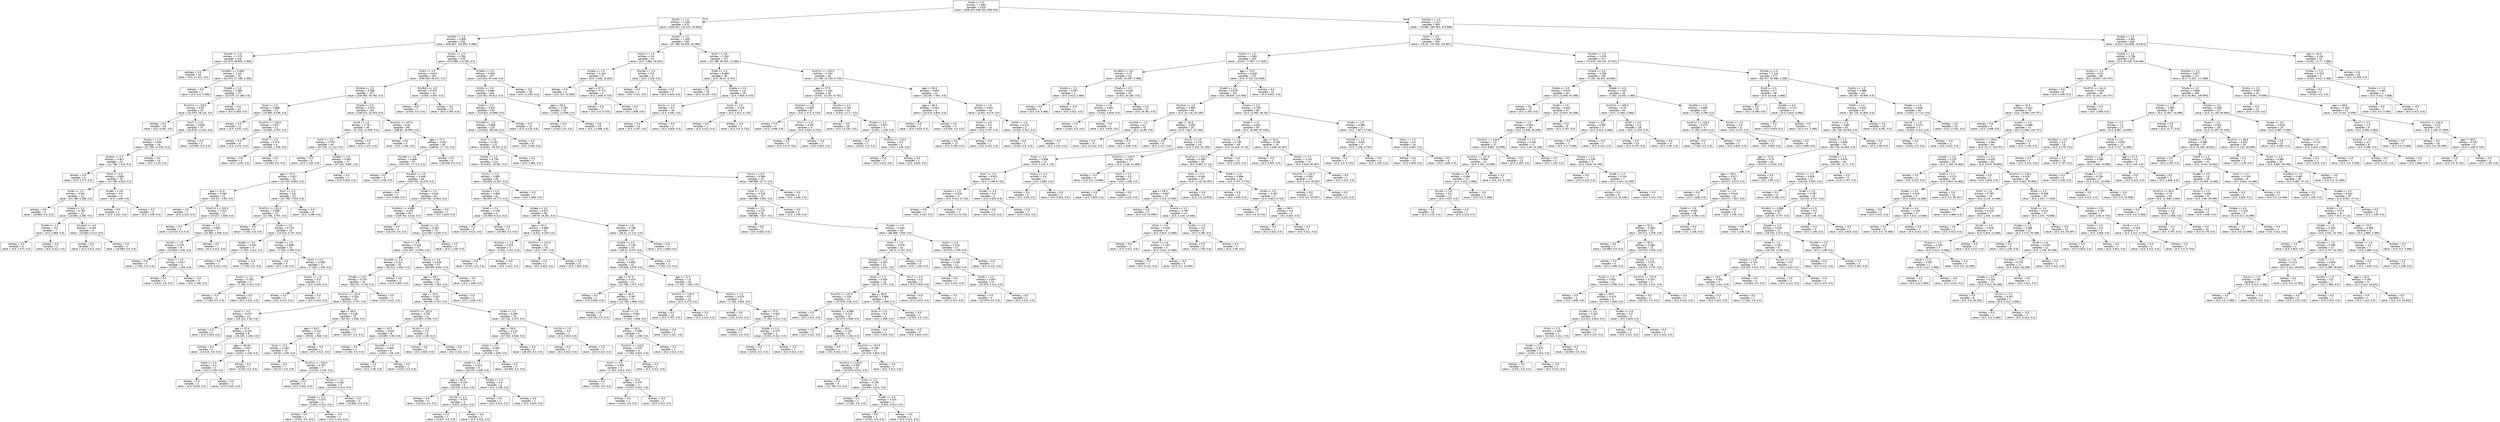 digraph Tree {
node [shape=box, fontname="helvetica"] ;
edge [fontname="helvetica"] ;
0 [label="fs1a5 <= 2.5\nentropy = 1.585\nsamples = 1525\nvalue = [508.333, 508.333, 508.333]"] ;
1 [label="fs1d2z <= 1.5\nentropy = 1.166\nsamples = 675\nvalue = [428.452, 225.331, 33.664]"] ;
0 -> 1 [labeldistance=2.5, labelangle=45, headlabel="True"] ;
2 [label="fs1ct5b <= 1.5\nentropy = 0.909\nsamples = 506\nvalue = [406.667, 161.892, 3.366]"] ;
1 -> 2 ;
3 [label="fs1ct4b <= 1.5\nentropy = 1.175\nsamples = 128\nvalue = [32.679, 48.609, 3.366]"] ;
2 -> 3 ;
4 [label="entropy = 0.0\nsamples = 52\nvalue = [0.0, 21.421, 0.0]"] ;
3 -> 4 ;
5 [label="fs1ct6z1 <= 4.469\nentropy = 1.241\nsamples = 76\nvalue = [32.679, 27.188, 3.366]"] ;
3 -> 5 ;
6 [label="entropy = 0.0\nsamples = 1\nvalue = [0.0, 0.0, 3.366]"] ;
5 -> 6 ;
7 [label="fs1a6b <= 2.5\nentropy = 0.994\nsamples = 75\nvalue = [32.679, 27.188, 0.0]"] ;
5 -> 7 ;
8 [label="fs1ct7y1 <= 119.0\nentropy = 0.94\nsamples = 53\nvalue = [32.679, 18.125, 0.0]"] ;
7 -> 8 ;
9 [label="entropy = 0.0\nsamples = 16\nvalue = [0.0, 6.591, 0.0]"] ;
8 -> 9 ;
10 [label="fs1c7 <= 2.5\nentropy = 0.828\nsamples = 37\nvalue = [32.679, 11.534, 0.0]"] ;
8 -> 10 ;
11 [label="fs1d2y <= 1.5\nentropy = 0.931\nsamples = 34\nvalue = [21.786, 11.534, 0.0]"] ;
10 -> 11 ;
12 [label="fs1a2a <= 2.5\nentropy = 0.817\nsamples = 24\nvalue = [21.786, 7.415, 0.0]"] ;
11 -> 12 ;
13 [label="entropy = 0.0\nsamples = 6\nvalue = [0.0, 2.472, 0.0]"] ;
12 -> 13 ;
14 [label="fs1b3 <= 2.0\nentropy = 0.691\nsamples = 18\nvalue = [21.786, 4.943, 0.0]"] ;
12 -> 14 ;
15 [label="fs1a5 <= 1.5\nentropy = 0.561\nsamples = 14\nvalue = [21.786, 3.296, 0.0]"] ;
14 -> 15 ;
16 [label="entropy = 0.0\nsamples = 3\nvalue = [10.893, 0.0, 0.0]"] ;
15 -> 16 ;
17 [label="fs1a4a <= 1.5\nentropy = 0.782\nsamples = 11\nvalue = [10.893, 3.296, 0.0]"] ;
15 -> 17 ;
18 [label="fs1a3b <= 1.5\nentropy = 0.0\nsamples = 7\nvalue = [0.0, 2.884, 0.0]"] ;
17 -> 18 ;
19 [label="entropy = 0.0\nsamples = 6\nvalue = [0.0, 2.472, 0.0]"] ;
18 -> 19 ;
20 [label="entropy = 0.0\nsamples = 1\nvalue = [0.0, 0.412, 0.0]"] ;
18 -> 20 ;
21 [label="fs1ct6y2 <= 4.5\nentropy = 0.226\nsamples = 4\nvalue = [10.893, 0.412, 0.0]"] ;
17 -> 21 ;
22 [label="entropy = 0.0\nsamples = 1\nvalue = [0.0, 0.412, 0.0]"] ;
21 -> 22 ;
23 [label="entropy = 0.0\nsamples = 3\nvalue = [10.893, 0.0, 0.0]"] ;
21 -> 23 ;
24 [label="fs1a6c <= 4.5\nentropy = 0.0\nsamples = 4\nvalue = [0.0, 1.648, 0.0]"] ;
14 -> 24 ;
25 [label="entropy = 0.0\nsamples = 1\nvalue = [0.0, 0.412, 0.0]"] ;
24 -> 25 ;
26 [label="entropy = 0.0\nsamples = 3\nvalue = [0.0, 1.236, 0.0]"] ;
24 -> 26 ;
27 [label="entropy = 0.0\nsamples = 10\nvalue = [0.0, 4.119, 0.0]"] ;
11 -> 27 ;
28 [label="entropy = 0.0\nsamples = 3\nvalue = [10.893, 0.0, 0.0]"] ;
10 -> 28 ;
29 [label="entropy = 0.0\nsamples = 22\nvalue = [0.0, 9.063, 0.0]"] ;
7 -> 29 ;
30 [label="fs1d1y <= 1.5\nentropy = 0.782\nsamples = 378\nvalue = [373.988, 113.283, 0.0]"] ;
2 -> 30 ;
31 [label="fs1b3 <= 2.5\nentropy = 0.623\nsamples = 181\nvalue = [250.536, 46.137, 0.0]"] ;
30 -> 31 ;
32 [label="fs1ct4a <= 1.5\nentropy = 0.589\nsamples = 167\nvalue = [246.905, 40.782, 0.0]"] ;
31 -> 32 ;
33 [label="fs1a1 <= 2.5\nentropy = 0.986\nsamples = 23\nvalue = [10.893, 8.239, 0.0]"] ;
32 -> 33 ;
34 [label="entropy = 0.0\nsamples = 11\nvalue = [0.0, 4.531, 0.0]"] ;
33 -> 34 ;
35 [label="fs1ct7z1 <= 129.0\nentropy = 0.817\nsamples = 12\nvalue = [10.893, 3.707, 0.0]"] ;
33 -> 35 ;
36 [label="entropy = 0.0\nsamples = 6\nvalue = [0.0, 2.472, 0.0]"] ;
35 -> 36 ;
37 [label="fs1a7 <= 4.5\nentropy = 0.475\nsamples = 6\nvalue = [10.893, 1.236, 0.0]"] ;
35 -> 37 ;
38 [label="entropy = 0.0\nsamples = 3\nvalue = [0.0, 1.236, 0.0]"] ;
37 -> 38 ;
39 [label="entropy = 0.0\nsamples = 3\nvalue = [10.893, 0.0, 0.0]"] ;
37 -> 39 ;
40 [label="fs1a2a <= 2.5\nentropy = 0.533\nsamples = 144\nvalue = [236.012, 32.543, 0.0]"] ;
32 -> 40 ;
41 [label="fs1c8 <= 1.5\nentropy = 0.767\nsamples = 46\nvalue = [47.202, 13.594, 0.0]"] ;
40 -> 41 ;
42 [label="fs1a7 <= 3.5\nentropy = 0.703\nsamples = 40\nvalue = [47.202, 11.122, 0.0]"] ;
41 -> 42 ;
43 [label="entropy = 0.0\nsamples = 3\nvalue = [0.0, 1.236, 0.0]"] ;
42 -> 43 ;
44 [label="fs1a6b <= 2.5\nentropy = 0.665\nsamples = 37\nvalue = [47.202, 9.887, 0.0]"] ;
42 -> 44 ;
45 [label="age <= 57.5\nentropy = 0.637\nsamples = 35\nvalue = [47.202, 9.063, 0.0]"] ;
44 -> 45 ;
46 [label="age <= 41.0\nentropy = 0.384\nsamples = 12\nvalue = [25.417, 2.06, 0.0]"] ;
45 -> 46 ;
47 [label="entropy = 0.0\nsamples = 1\nvalue = [0.0, 0.412, 0.0]"] ;
46 -> 47 ;
48 [label="fs1ct7y1 <= 125.0\nentropy = 0.331\nsamples = 11\nvalue = [25.417, 1.648, 0.0]"] ;
46 -> 48 ;
49 [label="entropy = 0.0\nsamples = 4\nvalue = [14.524, 0.0, 0.0]"] ;
48 -> 49 ;
50 [label="fs1a6a <= 1.5\nentropy = 0.561\nsamples = 7\nvalue = [10.893, 1.648, 0.0]"] ;
48 -> 50 ;
51 [label="fs1c2b <= 1.5\nentropy = 0.475\nsamples = 6\nvalue = [10.893, 1.236, 0.0]"] ;
50 -> 51 ;
52 [label="entropy = 0.0\nsamples = 2\nvalue = [7.262, 0.0, 0.0]"] ;
51 -> 52 ;
53 [label="fs1a1 <= 1.5\nentropy = 0.817\nsamples = 4\nvalue = [3.631, 1.236, 0.0]"] ;
51 -> 53 ;
54 [label="entropy = 0.0\nsamples = 1\nvalue = [3.631, 0.0, 0.0]"] ;
53 -> 54 ;
55 [label="entropy = -0.0\nsamples = 3\nvalue = [0.0, 1.236, 0.0]"] ;
53 -> 55 ;
56 [label="entropy = 0.0\nsamples = 1\nvalue = [0.0, 0.412, 0.0]"] ;
50 -> 56 ;
57 [label="fs1c7 <= 1.5\nentropy = 0.8\nsamples = 23\nvalue = [21.786, 7.003, 0.0]"] ;
45 -> 57 ;
58 [label="fs1ct7y1 <= 115.0\nentropy = 0.598\nsamples = 15\nvalue = [21.786, 3.707, 0.0]"] ;
57 -> 58 ;
59 [label="entropy = 0.0\nsamples = 2\nvalue = [7.262, 0.0, 0.0]"] ;
58 -> 59 ;
60 [label="fs1a5 <= 1.5\nentropy = 0.729\nsamples = 13\nvalue = [14.524, 3.707, 0.0]"] ;
58 -> 60 ;
61 [label="fs1a6c <= 4.5\nentropy = 0.302\nsamples = 3\nvalue = [7.262, 0.412, 0.0]"] ;
60 -> 61 ;
62 [label="entropy = 0.0\nsamples = 1\nvalue = [0.0, 0.412, 0.0]"] ;
61 -> 62 ;
63 [label="entropy = -0.0\nsamples = 2\nvalue = [7.262, 0.0, 0.0]"] ;
61 -> 63 ;
64 [label="fs1a6b <= 1.5\nentropy = 0.896\nsamples = 10\nvalue = [7.262, 3.296, 0.0]"] ;
60 -> 64 ;
65 [label="entropy = 0.0\nsamples = 5\nvalue = [0.0, 2.06, 0.0]"] ;
64 -> 65 ;
66 [label="fs1a7 <= 4.5\nentropy = 0.598\nsamples = 5\nvalue = [7.262, 1.236, 0.0]"] ;
64 -> 66 ;
67 [label="fs1d1z <= 1.5\nentropy = 0.302\nsamples = 3\nvalue = [7.262, 0.412, 0.0]"] ;
66 -> 67 ;
68 [label="entropy = -0.0\nsamples = 2\nvalue = [7.262, 0.0, 0.0]"] ;
67 -> 68 ;
69 [label="entropy = 0.0\nsamples = 1\nvalue = [0.0, 0.412, 0.0]"] ;
67 -> 69 ;
70 [label="fs1d1z <= 1.5\nentropy = 0.0\nsamples = 2\nvalue = [0.0, 0.824, 0.0]"] ;
66 -> 70 ;
71 [label="entropy = 0.0\nsamples = 1\nvalue = [0.0, 0.412, 0.0]"] ;
70 -> 71 ;
72 [label="entropy = 0.0\nsamples = 1\nvalue = [0.0, 0.412, 0.0]"] ;
70 -> 72 ;
73 [label="entropy = 0.0\nsamples = 8\nvalue = [0.0, 3.296, 0.0]"] ;
57 -> 73 ;
74 [label="entropy = 0.0\nsamples = 2\nvalue = [0.0, 0.824, 0.0]"] ;
44 -> 74 ;
75 [label="entropy = 0.0\nsamples = 6\nvalue = [0.0, 2.472, 0.0]"] ;
41 -> 75 ;
76 [label="fs1ct7y1 <= 107.5\nentropy = 0.44\nsamples = 98\nvalue = [188.81, 18.949, 0.0]"] ;
40 -> 76 ;
77 [label="entropy = 0.0\nsamples = 3\nvalue = [0.0, 1.236, 0.0]"] ;
76 -> 77 ;
78 [label="age <= 71.5\nentropy = 0.422\nsamples = 95\nvalue = [188.81, 17.713, 0.0]"] ;
76 -> 78 ;
79 [label="fs1ct4b <= 1.5\nentropy = 0.468\nsamples = 87\nvalue = [159.762, 17.713, 0.0]"] ;
78 -> 79 ;
80 [label="entropy = 0.0\nsamples = 3\nvalue = [0.0, 1.236, 0.0]"] ;
79 -> 80 ;
81 [label="fs1ct6z2 <= 4.5\nentropy = 0.448\nsamples = 84\nvalue = [159.762, 16.478, 0.0]"] ;
79 -> 81 ;
82 [label="entropy = 0.0\nsamples = 2\nvalue = [0.0, 0.824, 0.0]"] ;
81 -> 82 ;
83 [label="fs1e8 <= 1.5\nentropy = 0.434\nsamples = 82\nvalue = [159.762, 15.654, 0.0]"] ;
81 -> 83 ;
84 [label="fs1ct6z1 <= 4.969\nentropy = 0.419\nsamples = 80\nvalue = [159.762, 14.83, 0.0]"] ;
83 -> 84 ;
85 [label="entropy = 0.0\nsamples = 5\nvalue = [18.155, 0.0, 0.0]"] ;
84 -> 85 ;
86 [label="fs1a3b <= 1.5\nentropy = 0.452\nsamples = 75\nvalue = [141.607, 14.83, 0.0]"] ;
84 -> 86 ;
87 [label="fs1a7 <= 4.5\nentropy = 0.428\nsamples = 72\nvalue = [141.607, 13.594, 0.0]"] ;
86 -> 87 ;
88 [label="fs1c309 <= 1.5\nentropy = 0.311\nsamples = 35\nvalue = [83.512, 4.943, 0.0]"] ;
87 -> 88 ;
89 [label="fs1a6b <= 4.5\nentropy = 0.274\nsamples = 33\nvalue = [83.512, 4.119, 0.0]"] ;
88 -> 89 ;
90 [label="fs1ct7z1 <= 125.0\nentropy = 0.254\nsamples = 32\nvalue = [83.512, 3.707, 0.0]"] ;
89 -> 90 ;
91 [label="fs1a7 <= 3.5\nentropy = 0.475\nsamples = 10\nvalue = [18.155, 2.06, 0.0]"] ;
90 -> 91 ;
92 [label="entropy = 0.0\nsamples = 2\nvalue = [0.0, 0.824, 0.0]"] ;
91 -> 92 ;
93 [label="age <= 57.0\nentropy = 0.342\nsamples = 8\nvalue = [18.155, 1.236, 0.0]"] ;
91 -> 93 ;
94 [label="entropy = 0.0\nsamples = 4\nvalue = [14.524, 0.0, 0.0]"] ;
93 -> 94 ;
95 [label="age <= 65.04\nentropy = 0.817\nsamples = 4\nvalue = [3.631, 1.236, 0.0]"] ;
93 -> 95 ;
96 [label="fs1b4 <= 2.0\nentropy = 0.0\nsamples = 3\nvalue = [0.0, 1.236, 0.0]"] ;
95 -> 96 ;
97 [label="entropy = 0.0\nsamples = 2\nvalue = [0.0, 0.824, 0.0]"] ;
96 -> 97 ;
98 [label="entropy = 0.0\nsamples = 1\nvalue = [0.0, 0.412, 0.0]"] ;
96 -> 98 ;
99 [label="entropy = 0.0\nsamples = 1\nvalue = [3.631, 0.0, 0.0]"] ;
95 -> 99 ;
100 [label="age <= 56.0\nentropy = 0.166\nsamples = 22\nvalue = [65.357, 1.648, 0.0]"] ;
90 -> 100 ;
101 [label="age <= 54.5\nentropy = 0.241\nsamples = 15\nvalue = [39.94, 1.648, 0.0]"] ;
100 -> 101 ;
102 [label="fs1a1 <= 2.5\nentropy = 0.194\nsamples = 14\nvalue = [39.94, 1.236, 0.0]"] ;
101 -> 102 ;
103 [label="entropy = 0.0\nsamples = 7\nvalue = [25.417, 0.0, 0.0]"] ;
102 -> 103 ;
104 [label="fs1ct7y1 <= 133.5\nentropy = 0.397\nsamples = 7\nvalue = [14.524, 1.236, 0.0]"] ;
102 -> 104 ;
105 [label="entropy = 0.0\nsamples = 2\nvalue = [0.0, 0.824, 0.0]"] ;
104 -> 105 ;
106 [label="fs1c2b <= 1.5\nentropy = 0.182\nsamples = 5\nvalue = [14.524, 0.412, 0.0]"] ;
104 -> 106 ;
107 [label="fs1a3a <= 1.5\nentropy = 0.475\nsamples = 2\nvalue = [3.631, 0.412, 0.0]"] ;
106 -> 107 ;
108 [label="entropy = 0.0\nsamples = 1\nvalue = [3.631, 0.0, 0.0]"] ;
107 -> 108 ;
109 [label="entropy = -0.0\nsamples = 1\nvalue = [0.0, 0.412, 0.0]"] ;
107 -> 109 ;
110 [label="entropy = 0.0\nsamples = 3\nvalue = [10.893, 0.0, 0.0]"] ;
106 -> 110 ;
111 [label="entropy = 0.0\nsamples = 1\nvalue = [0.0, 0.412, 0.0]"] ;
101 -> 111 ;
112 [label="entropy = 0.0\nsamples = 7\nvalue = [25.417, 0.0, 0.0]"] ;
100 -> 112 ;
113 [label="entropy = 0.0\nsamples = 1\nvalue = [0.0, 0.412, 0.0]"] ;
89 -> 113 ;
114 [label="entropy = 0.0\nsamples = 2\nvalue = [0.0, 0.824, 0.0]"] ;
88 -> 114 ;
115 [label="fs1c1y <= 1.5\nentropy = 0.556\nsamples = 37\nvalue = [58.095, 8.651, 0.0]"] ;
87 -> 115 ;
116 [label="age <= 65.5\nentropy = 0.493\nsamples = 33\nvalue = [58.095, 7.003, 0.0]"] ;
115 -> 116 ;
117 [label="age <= 52.0\nentropy = 0.437\nsamples = 30\nvalue = [58.095, 5.767, 0.0]"] ;
116 -> 117 ;
118 [label="fs1ct7z1 <= 132.5\nentropy = 0.782\nsamples = 11\nvalue = [10.893, 3.296, 0.0]"] ;
117 -> 118 ;
119 [label="age <= 42.5\nentropy = 0.632\nsamples = 8\nvalue = [10.893, 2.06, 0.0]"] ;
118 -> 119 ;
120 [label="entropy = 0.0\nsamples = 2\nvalue = [7.262, 0.0, 0.0]"] ;
119 -> 120 ;
121 [label="fs1c309 <= 1.5\nentropy = 0.944\nsamples = 6\nvalue = [3.631, 2.06, 0.0]"] ;
119 -> 121 ;
122 [label="entropy = 0.0\nsamples = 5\nvalue = [0.0, 2.06, 0.0]"] ;
121 -> 122 ;
123 [label="entropy = 0.0\nsamples = 1\nvalue = [3.631, 0.0, 0.0]"] ;
121 -> 123 ;
124 [label="fs1d1z <= 1.5\nentropy = 0.0\nsamples = 3\nvalue = [0.0, 1.236, 0.0]"] ;
118 -> 124 ;
125 [label="entropy = 0.0\nsamples = 2\nvalue = [0.0, 0.824, 0.0]"] ;
124 -> 125 ;
126 [label="entropy = 0.0\nsamples = 1\nvalue = [0.0, 0.412, 0.0]"] ;
124 -> 126 ;
127 [label="fs1e4 <= 1.5\nentropy = 0.285\nsamples = 19\nvalue = [47.202, 2.472, 0.0]"] ;
117 -> 127 ;
128 [label="age <= 59.5\nentropy = 0.213\nsamples = 17\nvalue = [47.202, 1.648, 0.0]"] ;
127 -> 128 ;
129 [label="fs1e1 <= 1.5\nentropy = 0.302\nsamples = 12\nvalue = [29.048, 1.648, 0.0]"] ;
128 -> 129 ;
130 [label="fs1a5 <= 1.5\nentropy = 0.413\nsamples = 9\nvalue = [18.155, 1.648, 0.0]"] ;
129 -> 130 ;
131 [label="age <= 55.0\nentropy = 0.154\nsamples = 6\nvalue = [18.155, 0.412, 0.0]"] ;
130 -> 131 ;
132 [label="entropy = 0.0\nsamples = 4\nvalue = [14.524, 0.0, 0.0]"] ;
131 -> 132 ;
133 [label="fs1c2b <= 1.5\nentropy = 0.475\nsamples = 2\nvalue = [3.631, 0.412, 0.0]"] ;
131 -> 133 ;
134 [label="entropy = 0.0\nsamples = 1\nvalue = [3.631, 0.0, 0.0]"] ;
133 -> 134 ;
135 [label="entropy = -0.0\nsamples = 1\nvalue = [0.0, 0.412, 0.0]"] ;
133 -> 135 ;
136 [label="fs1a6a <= 1.5\nentropy = 0.0\nsamples = 3\nvalue = [0.0, 1.236, 0.0]"] ;
130 -> 136 ;
137 [label="entropy = 0.0\nsamples = 1\nvalue = [0.0, 0.412, 0.0]"] ;
136 -> 137 ;
138 [label="entropy = 0.0\nsamples = 2\nvalue = [0.0, 0.824, 0.0]"] ;
136 -> 138 ;
139 [label="entropy = 0.0\nsamples = 3\nvalue = [10.893, 0.0, 0.0]"] ;
129 -> 139 ;
140 [label="entropy = 0.0\nsamples = 5\nvalue = [18.155, 0.0, 0.0]"] ;
128 -> 140 ;
141 [label="fs1c2b <= 1.5\nentropy = 0.0\nsamples = 2\nvalue = [0.0, 0.824, 0.0]"] ;
127 -> 141 ;
142 [label="entropy = 0.0\nsamples = 1\nvalue = [0.0, 0.412, 0.0]"] ;
141 -> 142 ;
143 [label="entropy = 0.0\nsamples = 1\nvalue = [0.0, 0.412, 0.0]"] ;
141 -> 143 ;
144 [label="entropy = 0.0\nsamples = 3\nvalue = [0.0, 1.236, 0.0]"] ;
116 -> 144 ;
145 [label="entropy = 0.0\nsamples = 4\nvalue = [0.0, 1.648, 0.0]"] ;
115 -> 145 ;
146 [label="entropy = 0.0\nsamples = 3\nvalue = [0.0, 1.236, 0.0]"] ;
86 -> 146 ;
147 [label="entropy = 0.0\nsamples = 2\nvalue = [0.0, 0.824, 0.0]"] ;
83 -> 147 ;
148 [label="entropy = 0.0\nsamples = 8\nvalue = [29.048, 0.0, 0.0]"] ;
78 -> 148 ;
149 [label="fs1ct6y1 <= 4.5\nentropy = 0.973\nsamples = 14\nvalue = [3.631, 5.355, 0.0]"] ;
31 -> 149 ;
150 [label="entropy = 0.0\nsamples = 1\nvalue = [3.631, 0.0, 0.0]"] ;
149 -> 150 ;
151 [label="entropy = 0.0\nsamples = 13\nvalue = [0.0, 5.355, 0.0]"] ;
149 -> 151 ;
152 [label="fs1a4b <= 1.5\nentropy = 0.936\nsamples = 197\nvalue = [123.452, 67.146, 0.0]"] ;
30 -> 152 ;
153 [label="fs1d2y <= 1.5\nentropy = 0.894\nsamples = 169\nvalue = [123.452, 55.612, 0.0]"] ;
152 -> 153 ;
154 [label="fs1e3 <= 2.5\nentropy = 0.837\nsamples = 139\nvalue = [119.821, 43.666, 0.0]"] ;
153 -> 154 ;
155 [label="fs1c309 <= 1.5\nentropy = 0.808\nsamples = 129\nvalue = [119.821, 39.546, 0.0]"] ;
154 -> 155 ;
156 [label="fs1e7 <= 1.5\nentropy = 0.782\nsamples = 121\nvalue = [119.821, 36.251, 0.0]"] ;
155 -> 156 ;
157 [label="fs1a2a <= 2.5\nentropy = 0.756\nsamples = 114\nvalue = [119.821, 33.367, 0.0]"] ;
156 -> 157 ;
158 [label="fs1c1y <= 1.5\nentropy = 0.891\nsamples = 69\nvalue = [50.833, 22.657, 0.0]"] ;
157 -> 158 ;
159 [label="fs1a2a <= 1.5\nentropy = 0.856\nsamples = 62\nvalue = [50.833, 19.773, 0.0]"] ;
158 -> 159 ;
160 [label="fs1a5 <= 1.5\nentropy = 0.226\nsamples = 4\nvalue = [10.893, 0.412, 0.0]"] ;
159 -> 160 ;
161 [label="entropy = 0.0\nsamples = 1\nvalue = [0.0, 0.412, 0.0]"] ;
160 -> 161 ;
162 [label="entropy = 0.0\nsamples = 3\nvalue = [10.893, 0.0, 0.0]"] ;
160 -> 162 ;
163 [label="fs1a6a <= 1.5\nentropy = 0.911\nsamples = 58\nvalue = [39.94, 19.361, 0.0]"] ;
159 -> 163 ;
164 [label="age <= 51.5\nentropy = 0.888\nsamples = 21\nvalue = [3.631, 8.239, 0.0]"] ;
163 -> 164 ;
165 [label="fs1d1a2 <= 1.5\nentropy = 0.475\nsamples = 2\nvalue = [3.631, 0.412, 0.0]"] ;
164 -> 165 ;
166 [label="entropy = 0.0\nsamples = 1\nvalue = [3.631, 0.0, 0.0]"] ;
165 -> 166 ;
167 [label="entropy = -0.0\nsamples = 1\nvalue = [0.0, 0.412, 0.0]"] ;
165 -> 167 ;
168 [label="fs1ct7y1 <= 115.0\nentropy = 0.0\nsamples = 19\nvalue = [0.0, 7.827, 0.0]"] ;
164 -> 168 ;
169 [label="entropy = 0.0\nsamples = 2\nvalue = [0.0, 0.824, 0.0]"] ;
168 -> 169 ;
170 [label="entropy = 0.0\nsamples = 17\nvalue = [0.0, 7.003, 0.0]"] ;
168 -> 170 ;
171 [label="fs1e4 <= 1.5\nentropy = 0.786\nsamples = 37\nvalue = [36.31, 11.122, 0.0]"] ;
163 -> 171 ;
172 [label="fs1a2b <= 2.5\nentropy = 0.736\nsamples = 33\nvalue = [36.31, 9.475, 0.0]"] ;
171 -> 172 ;
173 [label="fs1a1 <= 2.5\nentropy = 0.805\nsamples = 31\nvalue = [29.048, 9.475, 0.0]"] ;
172 -> 173 ;
174 [label="age <= 57.5\nentropy = 0.475\nsamples = 12\nvalue = [21.786, 2.472, 0.0]"] ;
173 -> 174 ;
175 [label="entropy = 0.0\nsamples = 2\nvalue = [0.0, 0.824, 0.0]"] ;
174 -> 175 ;
176 [label="age <= 65.5\nentropy = 0.367\nsamples = 10\nvalue = [21.786, 1.648, 0.0]"] ;
174 -> 176 ;
177 [label="entropy = 0.0\nsamples = 4\nvalue = [14.524, 0.0, 0.0]"] ;
176 -> 177 ;
178 [label="fs1c8 <= 1.5\nentropy = 0.691\nsamples = 6\nvalue = [7.262, 1.648, 0.0]"] ;
176 -> 178 ;
179 [label="age <= 83.5\nentropy = 0.598\nsamples = 5\nvalue = [7.262, 1.236, 0.0]"] ;
178 -> 179 ;
180 [label="fs1ct7z1 <= 115.0\nentropy = 0.475\nsamples = 4\nvalue = [7.262, 0.824, 0.0]"] ;
179 -> 180 ;
181 [label="fs1a7 <= 4.5\nentropy = 0.302\nsamples = 3\nvalue = [7.262, 0.412, 0.0]"] ;
180 -> 181 ;
182 [label="entropy = 0.0\nsamples = 1\nvalue = [3.631, 0.0, 0.0]"] ;
181 -> 182 ;
183 [label="age <= 71.0\nentropy = 0.475\nsamples = 2\nvalue = [3.631, 0.412, 0.0]"] ;
181 -> 183 ;
184 [label="entropy = 0.0\nsamples = 1\nvalue = [3.631, 0.0, 0.0]"] ;
183 -> 184 ;
185 [label="entropy = -0.0\nsamples = 1\nvalue = [0.0, 0.412, 0.0]"] ;
183 -> 185 ;
186 [label="entropy = 0.0\nsamples = 1\nvalue = [0.0, 0.412, 0.0]"] ;
180 -> 186 ;
187 [label="entropy = 0.0\nsamples = 1\nvalue = [0.0, 0.412, 0.0]"] ;
179 -> 187 ;
188 [label="entropy = 0.0\nsamples = 1\nvalue = [0.0, 0.412, 0.0]"] ;
178 -> 188 ;
189 [label="age <= 71.5\nentropy = 1.0\nsamples = 19\nvalue = [7.262, 7.003, 0.0]"] ;
173 -> 189 ;
190 [label="fs1ct7z1 <= 125.0\nentropy = 0.0\nsamples = 15\nvalue = [0.0, 6.179, 0.0]"] ;
189 -> 190 ;
191 [label="entropy = 0.0\nsamples = 14\nvalue = [0.0, 5.767, 0.0]"] ;
190 -> 191 ;
192 [label="entropy = 0.0\nsamples = 1\nvalue = [0.0, 0.412, 0.0]"] ;
190 -> 192 ;
193 [label="fs1d1z <= 1.5\nentropy = 0.475\nsamples = 4\nvalue = [7.262, 0.824, 0.0]"] ;
189 -> 193 ;
194 [label="entropy = 0.0\nsamples = 1\nvalue = [0.0, 0.412, 0.0]"] ;
193 -> 194 ;
195 [label="age <= 75.5\nentropy = 0.302\nsamples = 3\nvalue = [7.262, 0.412, 0.0]"] ;
193 -> 195 ;
196 [label="entropy = 0.0\nsamples = 1\nvalue = [3.631, 0.0, 0.0]"] ;
195 -> 196 ;
197 [label="fs1a3b <= 1.5\nentropy = 0.475\nsamples = 2\nvalue = [3.631, 0.412, 0.0]"] ;
195 -> 197 ;
198 [label="entropy = 0.0\nsamples = 1\nvalue = [3.631, 0.0, 0.0]"] ;
197 -> 198 ;
199 [label="entropy = -0.0\nsamples = 1\nvalue = [0.0, 0.412, 0.0]"] ;
197 -> 199 ;
200 [label="entropy = 0.0\nsamples = 2\nvalue = [7.262, 0.0, 0.0]"] ;
172 -> 200 ;
201 [label="entropy = 0.0\nsamples = 4\nvalue = [0.0, 1.648, 0.0]"] ;
171 -> 201 ;
202 [label="entropy = 0.0\nsamples = 7\nvalue = [0.0, 2.884, 0.0]"] ;
158 -> 202 ;
203 [label="fs1c1z <= 2.5\nentropy = 0.569\nsamples = 45\nvalue = [68.988, 10.71, 0.0]"] ;
157 -> 203 ;
204 [label="fs1e5 <= 1.5\nentropy = 0.518\nsamples = 41\nvalue = [68.988, 9.063, 0.0]"] ;
203 -> 204 ;
205 [label="fs1a6c <= 2.5\nentropy = 0.475\nsamples = 38\nvalue = [68.988, 7.827, 0.0]"] ;
204 -> 205 ;
206 [label="entropy = 0.0\nsamples = 2\nvalue = [0.0, 0.824, 0.0]"] ;
205 -> 206 ;
207 [label="fs1a6a <= 1.5\nentropy = 0.444\nsamples = 36\nvalue = [68.988, 7.003, 0.0]"] ;
205 -> 207 ;
208 [label="fs1e1 <= 1.5\nentropy = 0.576\nsamples = 24\nvalue = [36.31, 5.767, 0.0]"] ;
207 -> 208 ;
209 [label="fs1d1a2 <= 1.5\nentropy = 0.503\nsamples = 21\nvalue = [36.31, 4.531, 0.0]"] ;
208 -> 209 ;
210 [label="fs1a1 <= 2.5\nentropy = 0.445\nsamples = 19\nvalue = [36.31, 3.707, 0.0]"] ;
209 -> 210 ;
211 [label="fs1ct7z1 <= 107.5\nentropy = 0.325\nsamples = 14\nvalue = [32.679, 2.06, 0.0]"] ;
210 -> 211 ;
212 [label="entropy = 0.0\nsamples = 1\nvalue = [0.0, 0.412, 0.0]"] ;
211 -> 212 ;
213 [label="fs1ct6z1 <= 4.969\nentropy = 0.278\nsamples = 13\nvalue = [32.679, 1.648, 0.0]"] ;
211 -> 213 ;
214 [label="entropy = 0.0\nsamples = 1\nvalue = [0.0, 0.412, 0.0]"] ;
213 -> 214 ;
215 [label="age <= 40.0\nentropy = 0.226\nsamples = 12\nvalue = [32.679, 1.236, 0.0]"] ;
213 -> 215 ;
216 [label="entropy = 0.0\nsamples = 1\nvalue = [0.0, 0.412, 0.0]"] ;
215 -> 216 ;
217 [label="fs1ct7y1 <= 137.5\nentropy = 0.166\nsamples = 11\nvalue = [32.679, 0.824, 0.0]"] ;
215 -> 217 ;
218 [label="fs1ct7y1 <= 125.0\nentropy = 0.097\nsamples = 10\nvalue = [32.679, 0.412, 0.0]"] ;
217 -> 218 ;
219 [label="entropy = 0.0\nsamples = 6\nvalue = [21.786, 0.0, 0.0]"] ;
218 -> 219 ;
220 [label="fs1a1 <= 1.5\nentropy = 0.226\nsamples = 4\nvalue = [10.893, 0.412, 0.0]"] ;
218 -> 220 ;
221 [label="entropy = 0.0\nsamples = 2\nvalue = [7.262, 0.0, 0.0]"] ;
220 -> 221 ;
222 [label="fs1a6c <= 4.5\nentropy = 0.475\nsamples = 2\nvalue = [3.631, 0.412, 0.0]"] ;
220 -> 222 ;
223 [label="entropy = 0.0\nsamples = 1\nvalue = [3.631, 0.0, 0.0]"] ;
222 -> 223 ;
224 [label="entropy = -0.0\nsamples = 1\nvalue = [0.0, 0.412, 0.0]"] ;
222 -> 224 ;
225 [label="entropy = 0.0\nsamples = 1\nvalue = [0.0, 0.412, 0.0]"] ;
217 -> 225 ;
226 [label="age <= 66.5\nentropy = 0.896\nsamples = 5\nvalue = [3.631, 1.648, 0.0]"] ;
210 -> 226 ;
227 [label="fs1a5 <= 1.5\nentropy = 0.0\nsamples = 4\nvalue = [0.0, 1.648, 0.0]"] ;
226 -> 227 ;
228 [label="entropy = 0.0\nsamples = 2\nvalue = [0.0, 0.824, 0.0]"] ;
227 -> 228 ;
229 [label="entropy = 0.0\nsamples = 2\nvalue = [0.0, 0.824, 0.0]"] ;
227 -> 229 ;
230 [label="entropy = 0.0\nsamples = 1\nvalue = [3.631, 0.0, 0.0]"] ;
226 -> 230 ;
231 [label="fs1c7 <= 2.5\nentropy = 0.0\nsamples = 2\nvalue = [0.0, 0.824, 0.0]"] ;
209 -> 231 ;
232 [label="entropy = 0.0\nsamples = 1\nvalue = [0.0, 0.412, 0.0]"] ;
231 -> 232 ;
233 [label="entropy = 0.0\nsamples = 1\nvalue = [0.0, 0.412, 0.0]"] ;
231 -> 233 ;
234 [label="entropy = 0.0\nsamples = 3\nvalue = [0.0, 1.236, 0.0]"] ;
208 -> 234 ;
235 [label="fs1b4 <= 2.0\nentropy = 0.226\nsamples = 12\nvalue = [32.679, 1.236, 0.0]"] ;
207 -> 235 ;
236 [label="fs1ct6y1 <= 4.5\nentropy = 0.166\nsamples = 11\nvalue = [32.679, 0.824, 0.0]"] ;
235 -> 236 ;
237 [label="entropy = 0.0\nsamples = 1\nvalue = [0.0, 0.412, 0.0]"] ;
236 -> 237 ;
238 [label="fs1b8 <= 2.0\nentropy = 0.097\nsamples = 10\nvalue = [32.679, 0.412, 0.0]"] ;
236 -> 238 ;
239 [label="entropy = 0.0\nsamples = 9\nvalue = [32.679, 0.0, 0.0]"] ;
238 -> 239 ;
240 [label="entropy = 0.0\nsamples = 1\nvalue = [0.0, 0.412, 0.0]"] ;
238 -> 240 ;
241 [label="entropy = 0.0\nsamples = 1\nvalue = [0.0, 0.412, 0.0]"] ;
235 -> 241 ;
242 [label="entropy = 0.0\nsamples = 3\nvalue = [0.0, 1.236, 0.0]"] ;
204 -> 242 ;
243 [label="entropy = 0.0\nsamples = 4\nvalue = [0.0, 1.648, 0.0]"] ;
203 -> 243 ;
244 [label="entropy = 0.0\nsamples = 7\nvalue = [0.0, 2.884, 0.0]"] ;
156 -> 244 ;
245 [label="entropy = 0.0\nsamples = 8\nvalue = [0.0, 3.296, 0.0]"] ;
155 -> 245 ;
246 [label="entropy = 0.0\nsamples = 10\nvalue = [0.0, 4.119, 0.0]"] ;
154 -> 246 ;
247 [label="age <= 50.5\nentropy = 0.783\nsamples = 30\nvalue = [3.631, 11.946, 0.0]"] ;
153 -> 247 ;
248 [label="entropy = 0.0\nsamples = 1\nvalue = [3.631, 0.0, 0.0]"] ;
247 -> 248 ;
249 [label="entropy = 0.0\nsamples = 29\nvalue = [0.0, 11.946, 0.0]"] ;
247 -> 249 ;
250 [label="entropy = 0.0\nsamples = 28\nvalue = [0.0, 11.534, 0.0]"] ;
152 -> 250 ;
251 [label="fs1a2b <= 1.5\nentropy = 1.435\nsamples = 169\nvalue = [21.786, 63.439, 30.298]"] ;
1 -> 251 ;
252 [label="fs1c1z <= 1.5\nentropy = 0.6\nsamples = 12\nvalue = [0.0, 2.884, 16.832]"] ;
251 -> 252 ;
253 [label="fs1a2a <= 1.5\nentropy = 0.434\nsamples = 9\nvalue = [0.0, 1.648, 16.832]"] ;
252 -> 253 ;
254 [label="entropy = 0.0\nsamples = 3\nvalue = [0.0, 0.0, 10.099]"] ;
253 -> 254 ;
255 [label="age <= 67.5\nentropy = 0.715\nsamples = 6\nvalue = [0.0, 1.648, 6.733]"] ;
253 -> 255 ;
256 [label="entropy = 0.0\nsamples = 2\nvalue = [0.0, 0.0, 6.733]"] ;
255 -> 256 ;
257 [label="entropy = 0.0\nsamples = 4\nvalue = [0.0, 1.648, 0.0]"] ;
255 -> 257 ;
258 [label="fs1ct4b <= 1.5\nentropy = 0.0\nsamples = 3\nvalue = [0.0, 1.236, 0.0]"] ;
252 -> 258 ;
259 [label="entropy = 0.0\nsamples = 1\nvalue = [0.0, 0.412, 0.0]"] ;
258 -> 259 ;
260 [label="entropy = 0.0\nsamples = 2\nvalue = [0.0, 0.824, 0.0]"] ;
258 -> 260 ;
261 [label="fs1a7 <= 4.5\nentropy = 1.302\nsamples = 157\nvalue = [21.786, 60.555, 13.466]"] ;
251 -> 261 ;
262 [label="fs1e5 <= 1.5\nentropy = 0.609\nsamples = 95\nvalue = [0.0, 38.31, 6.733]"] ;
261 -> 262 ;
263 [label="entropy = 0.0\nsamples = 76\nvalue = [0.0, 31.307, 0.0]"] ;
262 -> 263 ;
264 [label="fs1a6a <= 2.5\nentropy = 1.0\nsamples = 19\nvalue = [0.0, 7.003, 6.733]"] ;
262 -> 264 ;
265 [label="fs1c1y <= 1.5\nentropy = 0.0\nsamples = 16\nvalue = [0.0, 6.591, 0.0]"] ;
264 -> 265 ;
266 [label="entropy = 0.0\nsamples = 14\nvalue = [0.0, 5.767, 0.0]"] ;
265 -> 266 ;
267 [label="entropy = 0.0\nsamples = 2\nvalue = [0.0, 0.824, 0.0]"] ;
265 -> 267 ;
268 [label="fs1a1 <= 2.5\nentropy = 0.318\nsamples = 3\nvalue = [0.0, 0.412, 6.733]"] ;
264 -> 268 ;
269 [label="entropy = 0.0\nsamples = 1\nvalue = [0.0, 0.412, 0.0]"] ;
268 -> 269 ;
270 [label="entropy = -0.0\nsamples = 2\nvalue = [0.0, 0.0, 6.733]"] ;
268 -> 270 ;
271 [label="fs1ct7y1 <= 123.5\nentropy = 1.432\nsamples = 62\nvalue = [21.786, 22.245, 6.733]"] ;
261 -> 271 ;
272 [label="age <= 57.5\nentropy = 1.352\nsamples = 40\nvalue = [3.631, 15.242, 6.733]"] ;
271 -> 272 ;
273 [label="fs1d1a2 <= 1.5\nentropy = 0.839\nsamples = 8\nvalue = [0.0, 2.472, 6.733]"] ;
272 -> 273 ;
274 [label="entropy = 0.0\nsamples = 4\nvalue = [0.0, 1.648, 0.0]"] ;
273 -> 274 ;
275 [label="fs1c7 <= 2.0\nentropy = 0.497\nsamples = 4\nvalue = [0.0, 0.824, 6.733]"] ;
273 -> 275 ;
276 [label="entropy = 0.0\nsamples = 2\nvalue = [0.0, 0.0, 6.733]"] ;
275 -> 276 ;
277 [label="entropy = -0.0\nsamples = 2\nvalue = [0.0, 0.824, 0.0]"] ;
275 -> 277 ;
278 [label="fs1c2b <= 1.5\nentropy = 0.763\nsamples = 32\nvalue = [3.631, 12.77, 0.0]"] ;
272 -> 278 ;
279 [label="entropy = -0.0\nsamples = 28\nvalue = [0.0, 11.534, 0.0]"] ;
278 -> 279 ;
280 [label="fs1a2a <= 2.5\nentropy = 0.817\nsamples = 4\nvalue = [3.631, 1.236, 0.0]"] ;
278 -> 280 ;
281 [label="entropy = 0.0\nsamples = 1\nvalue = [3.631, 0.0, 0.0]"] ;
280 -> 281 ;
282 [label="fs1ct7y1 <= 112.5\nentropy = 0.0\nsamples = 3\nvalue = [0.0, 1.236, 0.0]"] ;
280 -> 282 ;
283 [label="entropy = 0.0\nsamples = 1\nvalue = [0.0, 0.412, 0.0]"] ;
282 -> 283 ;
284 [label="entropy = 0.0\nsamples = 2\nvalue = [0.0, 0.824, 0.0]"] ;
282 -> 284 ;
285 [label="age <= 50.0\nentropy = 0.853\nsamples = 22\nvalue = [18.155, 7.003, 0.0]"] ;
271 -> 285 ;
286 [label="age <= 36.5\nentropy = 0.302\nsamples = 6\nvalue = [14.524, 0.824, 0.0]"] ;
285 -> 286 ;
287 [label="entropy = 0.0\nsamples = 2\nvalue = [0.0, 0.824, 0.0]"] ;
286 -> 287 ;
288 [label="entropy = 0.0\nsamples = 4\nvalue = [14.524, 0.0, 0.0]"] ;
286 -> 288 ;
289 [label="fs1b4 <= 1.5\nentropy = 0.951\nsamples = 16\nvalue = [3.631, 6.179, 0.0]"] ;
285 -> 289 ;
290 [label="fs1b9 <= 2.0\nentropy = 0.0\nsamples = 14\nvalue = [0.0, 5.767, 0.0]"] ;
289 -> 290 ;
291 [label="entropy = 0.0\nsamples = 13\nvalue = [0.0, 5.355, 0.0]"] ;
290 -> 291 ;
292 [label="entropy = 0.0\nsamples = 1\nvalue = [0.0, 0.412, 0.0]"] ;
290 -> 292 ;
293 [label="fs1b9 <= 1.5\nentropy = 0.475\nsamples = 2\nvalue = [3.631, 0.412, 0.0]"] ;
289 -> 293 ;
294 [label="entropy = 0.0\nsamples = 1\nvalue = [3.631, 0.0, 0.0]"] ;
293 -> 294 ;
295 [label="entropy = -0.0\nsamples = 1\nvalue = [0.0, 0.412, 0.0]"] ;
293 -> 295 ;
296 [label="fs1d1a2 <= 1.5\nentropy = 1.317\nsamples = 850\nvalue = [79.881, 283.002, 474.669]"] ;
0 -> 296 [labeldistance=2.5, labelangle=-45, headlabel="False"] ;
297 [label="fs1a7 <= 3.5\nentropy = 1.504\nsamples = 502\nvalue = [76.25, 179.194, 154.857]"] ;
296 -> 297 ;
298 [label="fs1d1z <= 1.5\nentropy = 1.083\nsamples = 225\nvalue = [3.631, 77.857, 117.826]"] ;
297 -> 298 ;
299 [label="fs1ct6y2 <= 4.5\nentropy = 1.07\nsamples = 52\nvalue = [3.631, 20.597, 3.366]"] ;
298 -> 299 ;
300 [label="fs1a2b <= 2.5\nentropy = 0.497\nsamples = 2\nvalue = [0.0, 0.412, 3.366]"] ;
299 -> 300 ;
301 [label="entropy = 0.0\nsamples = 1\nvalue = [0.0, 0.0, 3.366]"] ;
300 -> 301 ;
302 [label="entropy = -0.0\nsamples = 1\nvalue = [0.0, 0.412, 0.0]"] ;
300 -> 302 ;
303 [label="fs1a2a <= 1.5\nentropy = 0.616\nsamples = 50\nvalue = [3.631, 20.185, 0.0]"] ;
299 -> 303 ;
304 [label="fs1a1 <= 2.5\nentropy = 0.691\nsamples = 3\nvalue = [3.631, 0.824, 0.0]"] ;
303 -> 304 ;
305 [label="entropy = 0.0\nsamples = 1\nvalue = [3.631, 0.0, 0.0]"] ;
304 -> 305 ;
306 [label="entropy = 0.0\nsamples = 2\nvalue = [0.0, 0.824, 0.0]"] ;
304 -> 306 ;
307 [label="entropy = 0.0\nsamples = 47\nvalue = [0.0, 19.361, 0.0]"] ;
303 -> 307 ;
308 [label="age <= 74.5\nentropy = 0.918\nsamples = 173\nvalue = [0.0, 57.26, 114.459]"] ;
298 -> 308 ;
309 [label="fs1a4b <= 1.5\nentropy = 0.879\nsamples = 152\nvalue = [0.0, 48.609, 114.459]"] ;
308 -> 309 ;
310 [label="fs1d1a1 <= 1.5\nentropy = 0.993\nsamples = 66\nvalue = [0.0, 24.716, 20.199]"] ;
309 -> 310 ;
311 [label="fs1c309 <= 1.5\nentropy = 0.0\nsamples = 41\nvalue = [0.0, 16.89, 0.0]"] ;
310 -> 311 ;
312 [label="entropy = 0.0\nsamples = 37\nvalue = [0.0, 15.242, 0.0]"] ;
311 -> 312 ;
313 [label="entropy = 0.0\nsamples = 4\nvalue = [0.0, 1.648, 0.0]"] ;
311 -> 313 ;
314 [label="age <= 50.5\nentropy = 0.854\nsamples = 25\nvalue = [0.0, 7.827, 20.199]"] ;
310 -> 314 ;
315 [label="entropy = 0.0\nsamples = 6\nvalue = [0.0, 2.472, 0.0]"] ;
314 -> 315 ;
316 [label="fs1c1z <= 1.5\nentropy = 0.741\nsamples = 19\nvalue = [0.0, 5.355, 20.199]"] ;
314 -> 316 ;
317 [label="fs1e1 <= 1.5\nentropy = 0.958\nsamples = 12\nvalue = [0.0, 4.119, 6.733]"] ;
316 -> 317 ;
318 [label="fs1e7 <= 1.5\nentropy = 0.622\nsamples = 5\nvalue = [0.0, 1.236, 6.733]"] ;
317 -> 318 ;
319 [label="fs1a2a <= 1.5\nentropy = 0.318\nsamples = 3\nvalue = [0.0, 0.412, 6.733]"] ;
318 -> 319 ;
320 [label="entropy = 0.0\nsamples = 1\nvalue = [0.0, 0.412, 0.0]"] ;
319 -> 320 ;
321 [label="entropy = -0.0\nsamples = 2\nvalue = [0.0, 0.0, 6.733]"] ;
319 -> 321 ;
322 [label="fs1a6c <= 4.5\nentropy = 0.0\nsamples = 2\nvalue = [0.0, 0.824, 0.0]"] ;
318 -> 322 ;
323 [label="entropy = 0.0\nsamples = 1\nvalue = [0.0, 0.412, 0.0]"] ;
322 -> 323 ;
324 [label="entropy = 0.0\nsamples = 1\nvalue = [0.0, 0.412, 0.0]"] ;
322 -> 324 ;
325 [label="fs1d1y <= 1.5\nentropy = 0.0\nsamples = 7\nvalue = [0.0, 2.884, 0.0]"] ;
317 -> 325 ;
326 [label="entropy = 0.0\nsamples = 5\nvalue = [0.0, 2.06, 0.0]"] ;
325 -> 326 ;
327 [label="entropy = 0.0\nsamples = 2\nvalue = [0.0, 0.824, 0.0]"] ;
325 -> 327 ;
328 [label="fs1ct7y1 <= 125.0\nentropy = 0.416\nsamples = 7\nvalue = [0.0, 1.236, 13.466]"] ;
316 -> 328 ;
329 [label="entropy = -0.0\nsamples = 4\nvalue = [0.0, 0.0, 13.466]"] ;
328 -> 329 ;
330 [label="fs1e7 <= 1.5\nentropy = 0.0\nsamples = 3\nvalue = [0.0, 1.236, 0.0]"] ;
328 -> 330 ;
331 [label="entropy = 0.0\nsamples = 2\nvalue = [0.0, 0.824, 0.0]"] ;
330 -> 331 ;
332 [label="entropy = 0.0\nsamples = 1\nvalue = [0.0, 0.412, 0.0]"] ;
330 -> 332 ;
333 [label="fs1a2a <= 2.5\nentropy = 0.726\nsamples = 86\nvalue = [0.0, 23.892, 94.26]"] ;
309 -> 333 ;
334 [label="fs1e9 <= 1.5\nentropy = 0.622\nsamples = 65\nvalue = [0.0, 16.066, 87.528]"] ;
333 -> 334 ;
335 [label="fs1c1y <= 1.5\nentropy = 0.785\nsamples = 49\nvalue = [0.0, 14.418, 47.13]"] ;
334 -> 335 ;
336 [label="fs1ct7y1 <= 121.0\nentropy = 0.665\nsamples = 38\nvalue = [0.0, 9.887, 47.13]"] ;
335 -> 336 ;
337 [label="fs1b2 <= 1.5\nentropy = 0.445\nsamples = 22\nvalue = [0.0, 4.119, 40.397]"] ;
336 -> 337 ;
338 [label="age <= 59.5\nentropy = 0.607\nsamples = 17\nvalue = [0.0, 4.119, 23.565]"] ;
337 -> 338 ;
339 [label="entropy = 0.0\nsamples = 3\nvalue = [0.0, 0.0, 10.099]"] ;
338 -> 339 ;
340 [label="fs1a2b <= 1.5\nentropy = 0.785\nsamples = 14\nvalue = [0.0, 4.119, 13.466]"] ;
338 -> 340 ;
341 [label="fs1a1 <= 2.5\nentropy = 0.318\nsamples = 6\nvalue = [0.0, 0.824, 13.466]"] ;
340 -> 341 ;
342 [label="entropy = 0.0\nsamples = 1\nvalue = [0.0, 0.412, 0.0]"] ;
341 -> 342 ;
343 [label="fs1a7 <= 1.5\nentropy = 0.193\nsamples = 5\nvalue = [0.0, 0.412, 13.466]"] ;
341 -> 343 ;
344 [label="entropy = 0.0\nsamples = 1\nvalue = [0.0, 0.412, 0.0]"] ;
343 -> 344 ;
345 [label="entropy = -0.0\nsamples = 4\nvalue = [0.0, 0.0, 13.466]"] ;
343 -> 345 ;
346 [label="fs1d2y <= 1.5\nentropy = 0.0\nsamples = 8\nvalue = [0.0, 3.296, 0.0]"] ;
340 -> 346 ;
347 [label="entropy = 0.0\nsamples = 3\nvalue = [0.0, 1.236, 0.0]"] ;
346 -> 347 ;
348 [label="entropy = 0.0\nsamples = 5\nvalue = [0.0, 2.06, 0.0]"] ;
346 -> 348 ;
349 [label="entropy = 0.0\nsamples = 5\nvalue = [0.0, 0.0, 16.832]"] ;
337 -> 349 ;
350 [label="fs1b8 <= 2.5\nentropy = 0.996\nsamples = 16\nvalue = [0.0, 5.767, 6.733]"] ;
336 -> 350 ;
351 [label="entropy = 0.0\nsamples = 12\nvalue = [0.0, 4.943, 0.0]"] ;
350 -> 351 ;
352 [label="fs1b9 <= 2.5\nentropy = 0.497\nsamples = 4\nvalue = [0.0, 0.824, 6.733]"] ;
350 -> 352 ;
353 [label="entropy = 0.0\nsamples = 2\nvalue = [0.0, 0.0, 6.733]"] ;
352 -> 353 ;
354 [label="age <= 66.0\nentropy = 0.0\nsamples = 2\nvalue = [0.0, 0.824, 0.0]"] ;
352 -> 354 ;
355 [label="entropy = 0.0\nsamples = 1\nvalue = [0.0, 0.412, 0.0]"] ;
354 -> 355 ;
356 [label="entropy = 0.0\nsamples = 1\nvalue = [0.0, 0.412, 0.0]"] ;
354 -> 356 ;
357 [label="entropy = 0.0\nsamples = 11\nvalue = [0.0, 4.531, 0.0]"] ;
335 -> 357 ;
358 [label="age <= 52.0\nentropy = 0.239\nsamples = 16\nvalue = [0.0, 1.648, 40.397]"] ;
334 -> 358 ;
359 [label="entropy = 0.0\nsamples = 2\nvalue = [0.0, 0.824, 0.0]"] ;
358 -> 359 ;
360 [label="fs1d2y <= 2.5\nentropy = 0.141\nsamples = 14\nvalue = [0.0, 0.824, 40.397]"] ;
358 -> 360 ;
361 [label="fs1ct7z1 <= 142.5\nentropy = 0.081\nsamples = 13\nvalue = [0.0, 0.412, 40.397]"] ;
360 -> 361 ;
362 [label="entropy = 0.0\nsamples = 12\nvalue = [0.0, 0.0, 40.397]"] ;
361 -> 362 ;
363 [label="entropy = 0.0\nsamples = 1\nvalue = [0.0, 0.412, 0.0]"] ;
361 -> 363 ;
364 [label="entropy = 0.0\nsamples = 1\nvalue = [0.0, 0.412, 0.0]"] ;
360 -> 364 ;
365 [label="fs1a6c <= 1.5\nentropy = 0.996\nsamples = 21\nvalue = [0.0, 7.827, 6.733]"] ;
333 -> 365 ;
366 [label="fs1ct5a <= 1.5\nentropy = 0.622\nsamples = 5\nvalue = [0.0, 1.236, 6.733]"] ;
365 -> 366 ;
367 [label="entropy = 0.0\nsamples = 2\nvalue = [0.0, 0.0, 6.733]"] ;
366 -> 367 ;
368 [label="entropy = 0.0\nsamples = 3\nvalue = [0.0, 1.236, 0.0]"] ;
366 -> 368 ;
369 [label="fs1b1 <= 1.5\nentropy = 0.0\nsamples = 16\nvalue = [0.0, 6.591, 0.0]"] ;
365 -> 369 ;
370 [label="entropy = 0.0\nsamples = 12\nvalue = [0.0, 4.943, 0.0]"] ;
369 -> 370 ;
371 [label="entropy = 0.0\nsamples = 4\nvalue = [0.0, 1.648, 0.0]"] ;
369 -> 371 ;
372 [label="entropy = 0.0\nsamples = 21\nvalue = [0.0, 8.651, 0.0]"] ;
308 -> 372 ;
373 [label="fs1ct5a <= 1.5\nentropy = 1.478\nsamples = 277\nvalue = [72.619, 101.337, 37.031]"] ;
297 -> 373 ;
374 [label="fs1a2a <= 2.5\nentropy = 1.355\nsamples = 100\nvalue = [7.262, 36.251, 33.664]"] ;
373 -> 374 ;
375 [label="fs1a6c <= 3.5\nentropy = 0.976\nsamples = 60\nvalue = [0.0, 21.009, 30.298]"] ;
374 -> 375 ;
376 [label="entropy = 0.0\nsamples = 13\nvalue = [0.0, 5.355, 0.0]"] ;
375 -> 376 ;
377 [label="fs1e9 <= 1.5\nentropy = 0.925\nsamples = 47\nvalue = [0.0, 15.654, 30.298]"] ;
375 -> 377 ;
378 [label="fs1e4 <= 1.5\nentropy = 0.859\nsamples = 38\nvalue = [0.0, 11.946, 30.298]"] ;
377 -> 378 ;
379 [label="fs1ct7z1 <= 126.5\nentropy = 1.0\nsamples = 27\nvalue = [0.0, 9.887, 10.099]"] ;
378 -> 379 ;
380 [label="fs1ct7y1 <= 127.5\nentropy = 0.893\nsamples = 14\nvalue = [0.0, 4.531, 10.099]"] ;
379 -> 380 ;
381 [label="fs1a3b <= 5.5\nentropy = 0.984\nsamples = 12\nvalue = [0.0, 4.531, 3.366]"] ;
380 -> 381 ;
382 [label="fs1c2b <= 1.5\nentropy = 0.0\nsamples = 11\nvalue = [0.0, 4.531, 0.0]"] ;
381 -> 382 ;
383 [label="entropy = 0.0\nsamples = 10\nvalue = [0.0, 4.119, 0.0]"] ;
382 -> 383 ;
384 [label="entropy = 0.0\nsamples = 1\nvalue = [0.0, 0.412, 0.0]"] ;
382 -> 384 ;
385 [label="entropy = -0.0\nsamples = 1\nvalue = [0.0, 0.0, 3.366]"] ;
381 -> 385 ;
386 [label="entropy = 0.0\nsamples = 2\nvalue = [0.0, 0.0, 6.733]"] ;
380 -> 386 ;
387 [label="entropy = 0.0\nsamples = 13\nvalue = [0.0, 5.355, 0.0]"] ;
379 -> 387 ;
388 [label="fs1ct4b <= 1.5\nentropy = 0.445\nsamples = 11\nvalue = [0.0, 2.06, 20.199]"] ;
378 -> 388 ;
389 [label="entropy = 0.0\nsamples = 3\nvalue = [0.0, 1.236, 0.0]"] ;
388 -> 389 ;
390 [label="fs1a2a <= 1.5\nentropy = 0.239\nsamples = 8\nvalue = [0.0, 0.824, 20.199]"] ;
388 -> 390 ;
391 [label="entropy = 0.0\nsamples = 1\nvalue = [0.0, 0.412, 0.0]"] ;
390 -> 391 ;
392 [label="fs1e8 <= 1.5\nentropy = 0.141\nsamples = 7\nvalue = [0.0, 0.412, 20.199]"] ;
390 -> 392 ;
393 [label="entropy = 0.0\nsamples = 6\nvalue = [0.0, 0.0, 20.199]"] ;
392 -> 393 ;
394 [label="entropy = 0.0\nsamples = 1\nvalue = [0.0, 0.412, 0.0]"] ;
392 -> 394 ;
395 [label="entropy = 0.0\nsamples = 9\nvalue = [0.0, 3.707, 0.0]"] ;
377 -> 395 ;
396 [label="fs1a6c <= 4.5\nentropy = 1.347\nsamples = 40\nvalue = [7.262, 15.242, 3.366]"] ;
374 -> 396 ;
397 [label="fs1ct7y1 <= 105.0\nentropy = 0.76\nsamples = 30\nvalue = [0.0, 11.946, 3.366]"] ;
396 -> 397 ;
398 [label="fs1a5 <= 3.5\nentropy = 0.497\nsamples = 2\nvalue = [0.0, 0.412, 3.366]"] ;
397 -> 398 ;
399 [label="entropy = 0.0\nsamples = 1\nvalue = [0.0, 0.0, 3.366]"] ;
398 -> 399 ;
400 [label="entropy = -0.0\nsamples = 1\nvalue = [0.0, 0.412, 0.0]"] ;
398 -> 400 ;
401 [label="fs1a5 <= 3.5\nentropy = 0.0\nsamples = 28\nvalue = [0.0, 11.534, 0.0]"] ;
397 -> 401 ;
402 [label="entropy = 0.0\nsamples = 23\nvalue = [0.0, 9.475, 0.0]"] ;
401 -> 402 ;
403 [label="entropy = 0.0\nsamples = 5\nvalue = [0.0, 2.06, 0.0]"] ;
401 -> 403 ;
404 [label="fs1ct5b <= 1.5\nentropy = 0.896\nsamples = 10\nvalue = [7.262, 3.296, 0.0]"] ;
396 -> 404 ;
405 [label="fs1ct7y1 <= 129.0\nentropy = 0.475\nsamples = 4\nvalue = [7.262, 0.824, 0.0]"] ;
404 -> 405 ;
406 [label="entropy = 0.0\nsamples = 2\nvalue = [7.262, 0.0, 0.0]"] ;
405 -> 406 ;
407 [label="entropy = -0.0\nsamples = 2\nvalue = [0.0, 0.824, 0.0]"] ;
405 -> 407 ;
408 [label="fs1c2b <= 1.5\nentropy = 0.0\nsamples = 6\nvalue = [0.0, 2.472, 0.0]"] ;
404 -> 408 ;
409 [label="entropy = 0.0\nsamples = 2\nvalue = [0.0, 0.824, 0.0]"] ;
408 -> 409 ;
410 [label="entropy = 0.0\nsamples = 4\nvalue = [0.0, 1.648, 0.0]"] ;
408 -> 410 ;
411 [label="fs1ct4a <= 1.5\nentropy = 1.144\nsamples = 177\nvalue = [65.357, 65.086, 3.366]"] ;
373 -> 411 ;
412 [label="fs1e5 <= 1.5\nentropy = 0.7\nsamples = 36\nvalue = [0.0, 14.418, 3.366]"] ;
411 -> 412 ;
413 [label="entropy = 0.0\nsamples = 33\nvalue = [0.0, 13.594, 0.0]"] ;
412 -> 413 ;
414 [label="fs1a6a <= 3.0\nentropy = 0.715\nsamples = 3\nvalue = [0.0, 0.824, 3.366]"] ;
412 -> 414 ;
415 [label="entropy = 0.0\nsamples = 2\nvalue = [0.0, 0.824, 0.0]"] ;
414 -> 415 ;
416 [label="entropy = 0.0\nsamples = 1\nvalue = [0.0, 0.0, 3.366]"] ;
414 -> 416 ;
417 [label="fs1d2y <= 1.5\nentropy = 0.988\nsamples = 141\nvalue = [65.357, 50.669, 0.0]"] ;
411 -> 417 ;
418 [label="fs1b9 <= 1.5\nentropy = 0.932\nsamples = 97\nvalue = [61.726, 32.955, 0.0]"] ;
417 -> 418 ;
419 [label="fs1b4 <= 2.5\nentropy = 0.88\nsamples = 81\nvalue = [61.726, 26.364, 0.0]"] ;
418 -> 419 ;
420 [label="fs1d1y <= 1.5\nentropy = 0.859\nsamples = 76\nvalue = [61.726, 24.304, 0.0]"] ;
419 -> 420 ;
421 [label="age <= 71.0\nentropy = 0.74\nsamples = 40\nvalue = [43.571, 11.534, 0.0]"] ;
420 -> 421 ;
422 [label="age <= 49.0\nentropy = 0.677\nsamples = 35\nvalue = [43.571, 9.475, 0.0]"] ;
421 -> 422 ;
423 [label="entropy = 0.0\nsamples = 4\nvalue = [0.0, 1.648, 0.0]"] ;
422 -> 423 ;
424 [label="fs1e7 <= 1.5\nentropy = 0.616\nsamples = 31\nvalue = [43.571, 7.827, 0.0]"] ;
422 -> 424 ;
425 [label="fs1e5 <= 1.5\nentropy = 0.561\nsamples = 28\nvalue = [43.571, 6.591, 0.0]"] ;
424 -> 425 ;
426 [label="age <= 52.5\nentropy = 0.498\nsamples = 25\nvalue = [43.571, 5.355, 0.0]"] ;
425 -> 426 ;
427 [label="entropy = 0.0\nsamples = 3\nvalue = [10.893, 0.0, 0.0]"] ;
426 -> 427 ;
428 [label="age <= 58.5\nentropy = 0.586\nsamples = 22\nvalue = [32.679, 5.355, 0.0]"] ;
426 -> 428 ;
429 [label="entropy = 0.0\nsamples = 4\nvalue = [0.0, 1.648, 0.0]"] ;
428 -> 429 ;
430 [label="fs1a2b <= 2.5\nentropy = 0.475\nsamples = 18\nvalue = [32.679, 3.707, 0.0]"] ;
428 -> 430 ;
431 [label="fs1e4 <= 1.5\nentropy = 0.691\nsamples = 12\nvalue = [14.524, 3.296, 0.0]"] ;
430 -> 431 ;
432 [label="entropy = 0.0\nsamples = 4\nvalue = [0.0, 1.648, 0.0]"] ;
431 -> 432 ;
433 [label="age <= 69.5\nentropy = 0.475\nsamples = 8\nvalue = [14.524, 1.648, 0.0]"] ;
431 -> 433 ;
434 [label="fs1a6b <= 2.5\nentropy = 0.302\nsamples = 6\nvalue = [14.524, 0.824, 0.0]"] ;
433 -> 434 ;
435 [label="fs1a1 <= 2.5\nentropy = 0.182\nsamples = 5\nvalue = [14.524, 0.412, 0.0]"] ;
434 -> 435 ;
436 [label="fs1e9 <= 1.5\nentropy = 0.475\nsamples = 2\nvalue = [3.631, 0.412, 0.0]"] ;
435 -> 436 ;
437 [label="entropy = 0.0\nsamples = 1\nvalue = [3.631, 0.0, 0.0]"] ;
436 -> 437 ;
438 [label="entropy = -0.0\nsamples = 1\nvalue = [0.0, 0.412, 0.0]"] ;
436 -> 438 ;
439 [label="entropy = 0.0\nsamples = 3\nvalue = [10.893, 0.0, 0.0]"] ;
435 -> 439 ;
440 [label="entropy = 0.0\nsamples = 1\nvalue = [0.0, 0.412, 0.0]"] ;
434 -> 440 ;
441 [label="fs1a6c <= 3.5\nentropy = 0.0\nsamples = 2\nvalue = [0.0, 0.824, 0.0]"] ;
433 -> 441 ;
442 [label="entropy = 0.0\nsamples = 1\nvalue = [0.0, 0.412, 0.0]"] ;
441 -> 442 ;
443 [label="entropy = 0.0\nsamples = 1\nvalue = [0.0, 0.412, 0.0]"] ;
441 -> 443 ;
444 [label="fs1ct7y1 <= 137.5\nentropy = 0.154\nsamples = 6\nvalue = [18.155, 0.412, 0.0]"] ;
430 -> 444 ;
445 [label="entropy = 0.0\nsamples = 5\nvalue = [18.155, 0.0, 0.0]"] ;
444 -> 445 ;
446 [label="entropy = 0.0\nsamples = 1\nvalue = [0.0, 0.412, 0.0]"] ;
444 -> 446 ;
447 [label="entropy = 0.0\nsamples = 3\nvalue = [0.0, 1.236, 0.0]"] ;
425 -> 447 ;
448 [label="entropy = 0.0\nsamples = 3\nvalue = [0.0, 1.236, 0.0]"] ;
424 -> 448 ;
449 [label="entropy = 0.0\nsamples = 5\nvalue = [0.0, 2.06, 0.0]"] ;
421 -> 449 ;
450 [label="fs1a3a <= 1.5\nentropy = 0.978\nsamples = 36\nvalue = [18.155, 12.77, 0.0]"] ;
420 -> 450 ;
451 [label="fs1d1z <= 1.5\nentropy = 0.918\nsamples = 27\nvalue = [18.155, 9.063, 0.0]"] ;
450 -> 451 ;
452 [label="entropy = 0.0\nsamples = 8\nvalue = [0.0, 3.296, 0.0]"] ;
451 -> 452 ;
453 [label="fs1e9 <= 1.5\nentropy = 0.797\nsamples = 19\nvalue = [18.155, 5.767, 0.0]"] ;
451 -> 453 ;
454 [label="fs1ct6z1 <= 4.969\nentropy = 0.657\nsamples = 14\nvalue = [18.155, 3.707, 0.0]"] ;
453 -> 454 ;
455 [label="entropy = 0.0\nsamples = 3\nvalue = [0.0, 1.236, 0.0]"] ;
454 -> 455 ;
456 [label="fs1a4b <= 1.5\nentropy = 0.529\nsamples = 11\nvalue = [18.155, 2.472, 0.0]"] ;
454 -> 456 ;
457 [label="fs1e8 <= 1.5\nentropy = 0.342\nsamples = 8\nvalue = [18.155, 1.236, 0.0]"] ;
456 -> 457 ;
458 [label="fs1a2a <= 2.5\nentropy = 0.154\nsamples = 6\nvalue = [18.155, 0.412, 0.0]"] ;
457 -> 458 ;
459 [label="age <= 70.0\nentropy = 0.302\nsamples = 3\nvalue = [7.262, 0.412, 0.0]"] ;
458 -> 459 ;
460 [label="entropy = 0.0\nsamples = 1\nvalue = [0.0, 0.412, 0.0]"] ;
459 -> 460 ;
461 [label="entropy = 0.0\nsamples = 2\nvalue = [7.262, 0.0, 0.0]"] ;
459 -> 461 ;
462 [label="entropy = 0.0\nsamples = 3\nvalue = [10.893, 0.0, 0.0]"] ;
458 -> 462 ;
463 [label="fs1c2b <= 1.5\nentropy = 0.0\nsamples = 2\nvalue = [0.0, 0.824, 0.0]"] ;
457 -> 463 ;
464 [label="entropy = 0.0\nsamples = 1\nvalue = [0.0, 0.412, 0.0]"] ;
463 -> 464 ;
465 [label="entropy = 0.0\nsamples = 1\nvalue = [0.0, 0.412, 0.0]"] ;
463 -> 465 ;
466 [label="fs1ct5b <= 1.5\nentropy = 0.0\nsamples = 3\nvalue = [0.0, 1.236, 0.0]"] ;
456 -> 466 ;
467 [label="entropy = 0.0\nsamples = 1\nvalue = [0.0, 0.412, 0.0]"] ;
466 -> 467 ;
468 [label="entropy = 0.0\nsamples = 2\nvalue = [0.0, 0.824, 0.0]"] ;
466 -> 468 ;
469 [label="fs1e3 <= 1.5\nentropy = 0.0\nsamples = 5\nvalue = [0.0, 2.06, 0.0]"] ;
453 -> 469 ;
470 [label="entropy = 0.0\nsamples = 3\nvalue = [0.0, 1.236, 0.0]"] ;
469 -> 470 ;
471 [label="entropy = 0.0\nsamples = 2\nvalue = [0.0, 0.824, 0.0]"] ;
469 -> 471 ;
472 [label="entropy = 0.0\nsamples = 9\nvalue = [0.0, 3.707, 0.0]"] ;
450 -> 472 ;
473 [label="entropy = 0.0\nsamples = 5\nvalue = [0.0, 2.06, 0.0]"] ;
419 -> 473 ;
474 [label="entropy = 0.0\nsamples = 16\nvalue = [0.0, 6.591, 0.0]"] ;
418 -> 474 ;
475 [label="fs1a6c <= 2.5\nentropy = 0.658\nsamples = 44\nvalue = [3.631, 17.713, 0.0]"] ;
417 -> 475 ;
476 [label="fs1c2b <= 1.5\nentropy = 0.475\nsamples = 2\nvalue = [3.631, 0.412, 0.0]"] ;
475 -> 476 ;
477 [label="entropy = 0.0\nsamples = 1\nvalue = [3.631, 0.0, 0.0]"] ;
476 -> 477 ;
478 [label="entropy = -0.0\nsamples = 1\nvalue = [0.0, 0.412, 0.0]"] ;
476 -> 478 ;
479 [label="entropy = 0.0\nsamples = 42\nvalue = [0.0, 17.301, 0.0]"] ;
475 -> 479 ;
480 [label="fs1a2b <= 2.5\nentropy = 0.867\nsamples = 348\nvalue = [3.631, 103.809, 319.812]"] ;
296 -> 480 ;
481 [label="fs1a2b <= 1.5\nentropy = 0.766\nsamples = 315\nvalue = [0.0, 91.039, 316.446]"] ;
480 -> 481 ;
482 [label="fs1d2y <= 1.5\nentropy = 0.51\nsamples = 88\nvalue = [0.0, 18.537, 144.757]"] ;
481 -> 482 ;
483 [label="entropy = 0.0\nsamples = 8\nvalue = [0.0, 3.296, 0.0]"] ;
482 -> 483 ;
484 [label="fs1ct7z1 <= 141.0\nentropy = 0.454\nsamples = 80\nvalue = [0.0, 15.242, 144.757]"] ;
482 -> 484 ;
485 [label="age <= 52.0\nentropy = 0.422\nsamples = 76\nvalue = [0.0, 13.594, 144.757]"] ;
484 -> 485 ;
486 [label="entropy = 0.0\nsamples = 4\nvalue = [0.0, 1.648, 0.0]"] ;
485 -> 486 ;
487 [label="fs1a2a <= 2.5\nentropy = 0.389\nsamples = 72\nvalue = [0.0, 11.946, 144.757]"] ;
485 -> 487 ;
488 [label="fs1ct7z1 <= 109.0\nentropy = 0.362\nsamples = 69\nvalue = [0.0, 10.71, 144.757]"] ;
487 -> 488 ;
489 [label="fs1a4b <= 1.5\nentropy = 0.155\nsamples = 19\nvalue = [0.0, 1.236, 53.863]"] ;
488 -> 489 ;
490 [label="entropy = 0.0\nsamples = 1\nvalue = [0.0, 0.412, 0.0]"] ;
489 -> 490 ;
491 [label="fs1e3 <= 1.5\nentropy = 0.113\nsamples = 18\nvalue = [0.0, 0.824, 53.863]"] ;
489 -> 491 ;
492 [label="fs1a6c <= 3.5\nentropy = 0.318\nsamples = 6\nvalue = [0.0, 0.824, 13.466]"] ;
491 -> 492 ;
493 [label="entropy = 0.0\nsamples = 1\nvalue = [0.0, 0.412, 0.0]"] ;
492 -> 493 ;
494 [label="fs1a5 <= 4.5\nentropy = 0.193\nsamples = 5\nvalue = [0.0, 0.412, 13.466]"] ;
492 -> 494 ;
495 [label="entropy = 0.0\nsamples = 4\nvalue = [0.0, 0.0, 13.466]"] ;
494 -> 495 ;
496 [label="entropy = 0.0\nsamples = 1\nvalue = [0.0, 0.412, 0.0]"] ;
494 -> 496 ;
497 [label="entropy = 0.0\nsamples = 12\nvalue = [0.0, 0.0, 40.397]"] ;
491 -> 497 ;
498 [label="fs1d1y <= 1.5\nentropy = 0.451\nsamples = 50\nvalue = [0.0, 9.475, 90.894]"] ;
488 -> 498 ;
499 [label="entropy = 0.0\nsamples = 2\nvalue = [0.0, 0.824, 0.0]"] ;
498 -> 499 ;
500 [label="fs1ct7z1 <= 119.0\nentropy = 0.426\nsamples = 48\nvalue = [0.0, 8.651, 90.894]"] ;
498 -> 500 ;
501 [label="fs1e7 <= 1.5\nentropy = 0.785\nsamples = 14\nvalue = [0.0, 4.119, 13.466]"] ;
500 -> 501 ;
502 [label="entropy = 0.0\nsamples = 7\nvalue = [0.0, 2.884, 0.0]"] ;
501 -> 502 ;
503 [label="fs1ct6z2 <= 4.5\nentropy = 0.416\nsamples = 7\nvalue = [0.0, 1.236, 13.466]"] ;
501 -> 503 ;
504 [label="entropy = 0.0\nsamples = 1\nvalue = [0.0, 0.412, 0.0]"] ;
503 -> 504 ;
505 [label="fs1c2b <= 1.5\nentropy = 0.318\nsamples = 6\nvalue = [0.0, 0.824, 13.466]"] ;
503 -> 505 ;
506 [label="fs1a2a <= 1.5\nentropy = 0.193\nsamples = 5\nvalue = [0.0, 0.412, 13.466]"] ;
505 -> 506 ;
507 [label="fs1c8 <= 1.5\nentropy = 0.497\nsamples = 2\nvalue = [0.0, 0.412, 3.366]"] ;
506 -> 507 ;
508 [label="entropy = 0.0\nsamples = 1\nvalue = [0.0, 0.0, 3.366]"] ;
507 -> 508 ;
509 [label="entropy = -0.0\nsamples = 1\nvalue = [0.0, 0.412, 0.0]"] ;
507 -> 509 ;
510 [label="entropy = 0.0\nsamples = 3\nvalue = [0.0, 0.0, 10.099]"] ;
506 -> 510 ;
511 [label="entropy = 0.0\nsamples = 1\nvalue = [0.0, 0.412, 0.0]"] ;
505 -> 511 ;
512 [label="fs1b8 <= 1.5\nentropy = 0.308\nsamples = 34\nvalue = [0.0, 4.531, 77.428]"] ;
500 -> 512 ;
513 [label="fs1e5 <= 1.5\nentropy = 0.213\nsamples = 27\nvalue = [0.0, 2.472, 70.695]"] ;
512 -> 513 ;
514 [label="fs1a6a <= 1.5\nentropy = 0.386\nsamples = 15\nvalue = [0.0, 2.472, 30.298]"] ;
513 -> 514 ;
515 [label="entropy = 0.0\nsamples = 3\nvalue = [0.0, 1.236, 0.0]"] ;
514 -> 515 ;
516 [label="fs1c8 <= 2.5\nentropy = 0.239\nsamples = 12\nvalue = [0.0, 1.236, 30.298]"] ;
514 -> 516 ;
517 [label="fs1c309 <= 1.5\nentropy = 0.176\nsamples = 11\nvalue = [0.0, 0.824, 30.298]"] ;
516 -> 517 ;
518 [label="fs1a6b <= 3.5\nentropy = 0.103\nsamples = 10\nvalue = [0.0, 0.412, 30.298]"] ;
517 -> 518 ;
519 [label="entropy = 0.0\nsamples = 8\nvalue = [0.0, 0.0, 26.932]"] ;
518 -> 519 ;
520 [label="fs1c1z <= 1.5\nentropy = 0.497\nsamples = 2\nvalue = [0.0, 0.412, 3.366]"] ;
518 -> 520 ;
521 [label="entropy = 0.0\nsamples = 1\nvalue = [0.0, 0.0, 3.366]"] ;
520 -> 521 ;
522 [label="entropy = -0.0\nsamples = 1\nvalue = [0.0, 0.412, 0.0]"] ;
520 -> 522 ;
523 [label="entropy = 0.0\nsamples = 1\nvalue = [0.0, 0.412, 0.0]"] ;
517 -> 523 ;
524 [label="entropy = 0.0\nsamples = 1\nvalue = [0.0, 0.412, 0.0]"] ;
516 -> 524 ;
525 [label="entropy = -0.0\nsamples = 12\nvalue = [0.0, 0.0, 40.397]"] ;
513 -> 525 ;
526 [label="fs1b8 <= 2.5\nentropy = 0.785\nsamples = 7\nvalue = [0.0, 2.06, 6.733]"] ;
512 -> 526 ;
527 [label="fs1e3 <= 2.5\nentropy = 0.0\nsamples = 4\nvalue = [0.0, 1.648, 0.0]"] ;
526 -> 527 ;
528 [label="entropy = 0.0\nsamples = 2\nvalue = [0.0, 0.824, 0.0]"] ;
527 -> 528 ;
529 [label="entropy = 0.0\nsamples = 2\nvalue = [0.0, 0.824, 0.0]"] ;
527 -> 529 ;
530 [label="fs1c8 <= 1.5\nentropy = 0.318\nsamples = 3\nvalue = [0.0, 0.412, 6.733]"] ;
526 -> 530 ;
531 [label="entropy = 0.0\nsamples = 1\nvalue = [0.0, 0.412, 0.0]"] ;
530 -> 531 ;
532 [label="entropy = 0.0\nsamples = 2\nvalue = [0.0, 0.0, 6.733]"] ;
530 -> 532 ;
533 [label="entropy = 0.0\nsamples = 3\nvalue = [0.0, 1.236, 0.0]"] ;
487 -> 533 ;
534 [label="entropy = 0.0\nsamples = 4\nvalue = [0.0, 1.648, 0.0]"] ;
484 -> 534 ;
535 [label="fs1d1a2 <= 2.5\nentropy = 0.877\nsamples = 227\nvalue = [0.0, 72.501, 171.689]"] ;
481 -> 535 ;
536 [label="fs1a3a <= 1.5\nentropy = 0.963\nsamples = 185\nvalue = [0.0, 63.851, 100.993]"] ;
535 -> 536 ;
537 [label="fs1d2z <= 1.5\nentropy = 0.891\nsamples = 58\nvalue = [0.0, 22.657, 10.099]"] ;
536 -> 537 ;
538 [label="fs1e1 <= 1.5\nentropy = 1.0\nsamples = 27\nvalue = [0.0, 9.887, 10.099]"] ;
537 -> 538 ;
539 [label="fs1ct6z2 <= 4.5\nentropy = 0.0\nsamples = 15\nvalue = [0.0, 6.179, 0.0]"] ;
538 -> 539 ;
540 [label="entropy = 0.0\nsamples = 1\nvalue = [0.0, 0.412, 0.0]"] ;
539 -> 540 ;
541 [label="entropy = 0.0\nsamples = 14\nvalue = [0.0, 5.767, 0.0]"] ;
539 -> 541 ;
542 [label="fs1c8 <= 1.5\nentropy = 0.839\nsamples = 12\nvalue = [0.0, 3.707, 10.099]"] ;
538 -> 542 ;
543 [label="fs1d1z <= 1.5\nentropy = 0.585\nsamples = 7\nvalue = [0.0, 1.648, 10.099]"] ;
542 -> 543 ;
544 [label="entropy = 0.0\nsamples = 3\nvalue = [0.0, 1.236, 0.0]"] ;
543 -> 544 ;
545 [label="fs1a6a <= 1.5\nentropy = 0.239\nsamples = 4\nvalue = [0.0, 0.412, 10.099]"] ;
543 -> 545 ;
546 [label="entropy = 0.0\nsamples = 1\nvalue = [0.0, 0.412, 0.0]"] ;
545 -> 546 ;
547 [label="entropy = -0.0\nsamples = 3\nvalue = [0.0, 0.0, 10.099]"] ;
545 -> 547 ;
548 [label="age <= 57.5\nentropy = 0.0\nsamples = 5\nvalue = [0.0, 2.06, 0.0]"] ;
542 -> 548 ;
549 [label="entropy = 0.0\nsamples = 1\nvalue = [0.0, 0.412, 0.0]"] ;
548 -> 549 ;
550 [label="entropy = 0.0\nsamples = 4\nvalue = [0.0, 1.648, 0.0]"] ;
548 -> 550 ;
551 [label="entropy = 0.0\nsamples = 31\nvalue = [0.0, 12.77, 0.0]"] ;
537 -> 551 ;
552 [label="fs1a2a <= 2.5\nentropy = 0.895\nsamples = 127\nvalue = [0.0, 41.194, 90.894]"] ;
536 -> 552 ;
553 [label="fs1e4 <= 1.5\nentropy = 0.832\nsamples = 102\nvalue = [0.0, 31.307, 87.528]"] ;
552 -> 553 ;
554 [label="fs1a4b <= 1.5\nentropy = 0.985\nsamples = 57\nvalue = [0.0, 20.185, 26.932]"] ;
553 -> 554 ;
555 [label="entropy = 0.0\nsamples = 13\nvalue = [0.0, 5.355, 0.0]"] ;
554 -> 555 ;
556 [label="fs1b9 <= 1.5\nentropy = 0.939\nsamples = 44\nvalue = [0.0, 14.83, 26.932]"] ;
554 -> 556 ;
557 [label="fs1a6b <= 3.5\nentropy = 1.0\nsamples = 38\nvalue = [0.0, 14.006, 13.466]"] ;
556 -> 557 ;
558 [label="fs1ct7y1 <= 95.0\nentropy = 0.76\nsamples = 30\nvalue = [0.0, 11.946, 3.366]"] ;
557 -> 558 ;
559 [label="entropy = 0.0\nsamples = 1\nvalue = [0.0, 0.0, 3.366]"] ;
558 -> 559 ;
560 [label="fs1ct5b <= 1.5\nentropy = 0.0\nsamples = 29\nvalue = [0.0, 11.946, 0.0]"] ;
558 -> 560 ;
561 [label="entropy = 0.0\nsamples = 14\nvalue = [0.0, 5.767, 0.0]"] ;
560 -> 561 ;
562 [label="entropy = 0.0\nsamples = 15\nvalue = [0.0, 6.179, 0.0]"] ;
560 -> 562 ;
563 [label="fs1c1z <= 1.5\nentropy = 0.656\nsamples = 8\nvalue = [0.0, 2.06, 10.099]"] ;
557 -> 563 ;
564 [label="entropy = 0.0\nsamples = 4\nvalue = [0.0, 1.648, 0.0]"] ;
563 -> 564 ;
565 [label="fs1a6a <= 4.5\nentropy = 0.239\nsamples = 4\nvalue = [0.0, 0.412, 10.099]"] ;
563 -> 565 ;
566 [label="entropy = -0.0\nsamples = 3\nvalue = [0.0, 0.0, 10.099]"] ;
565 -> 566 ;
567 [label="entropy = 0.0\nsamples = 1\nvalue = [0.0, 0.412, 0.0]"] ;
565 -> 567 ;
568 [label="fs1a7 <= 1.5\nentropy = 0.318\nsamples = 6\nvalue = [0.0, 0.824, 13.466]"] ;
556 -> 568 ;
569 [label="entropy = 0.0\nsamples = 2\nvalue = [0.0, 0.824, 0.0]"] ;
568 -> 569 ;
570 [label="entropy = 0.0\nsamples = 4\nvalue = [0.0, 0.0, 13.466]"] ;
568 -> 570 ;
571 [label="fs1ct7y1 <= 96.5\nentropy = 0.622\nsamples = 45\nvalue = [0.0, 11.122, 60.596]"] ;
553 -> 571 ;
572 [label="entropy = 0.0\nsamples = 3\nvalue = [0.0, 1.236, 0.0]"] ;
571 -> 572 ;
573 [label="fs1b2 <= 2.0\nentropy = 0.585\nsamples = 42\nvalue = [0.0, 9.887, 60.596]"] ;
571 -> 573 ;
574 [label="fs1ct6y2 <= 4.5\nentropy = 0.665\nsamples = 38\nvalue = [0.0, 9.887, 47.13]"] ;
573 -> 574 ;
575 [label="entropy = 0.0\nsamples = 3\nvalue = [0.0, 1.236, 0.0]"] ;
574 -> 575 ;
576 [label="fs1a6a <= 3.5\nentropy = 0.622\nsamples = 35\nvalue = [0.0, 8.651, 47.13]"] ;
574 -> 576 ;
577 [label="fs1b9 <= 1.5\nentropy = 0.574\nsamples = 32\nvalue = [0.0, 7.415, 47.13]"] ;
576 -> 577 ;
578 [label="fs1a6b <= 1.5\nentropy = 0.449\nsamples = 24\nvalue = [0.0, 4.531, 43.764]"] ;
577 -> 578 ;
579 [label="entropy = 0.0\nsamples = 2\nvalue = [0.0, 0.824, 0.0]"] ;
578 -> 579 ;
580 [label="fs1ct4a <= 1.5\nentropy = 0.395\nsamples = 22\nvalue = [0.0, 3.707, 43.764]"] ;
578 -> 580 ;
581 [label="fs1d2y <= 1.5\nentropy = 0.113\nsamples = 9\nvalue = [0.0, 0.412, 26.932]"] ;
580 -> 581 ;
582 [label="fs1c1z <= 1.5\nentropy = 0.497\nsamples = 2\nvalue = [0.0, 0.412, 3.366]"] ;
581 -> 582 ;
583 [label="entropy = 0.0\nsamples = 1\nvalue = [0.0, 0.0, 3.366]"] ;
582 -> 583 ;
584 [label="entropy = -0.0\nsamples = 1\nvalue = [0.0, 0.412, 0.0]"] ;
582 -> 584 ;
585 [label="entropy = 0.0\nsamples = 7\nvalue = [0.0, 0.0, 23.565]"] ;
581 -> 585 ;
586 [label="fs1e2 <= 1.5\nentropy = 0.643\nsamples = 13\nvalue = [0.0, 3.296, 16.832]"] ;
580 -> 586 ;
587 [label="fs1ct5b <= 1.5\nentropy = 0.0\nsamples = 7\nvalue = [0.0, 2.884, 0.0]"] ;
586 -> 587 ;
588 [label="entropy = 0.0\nsamples = 6\nvalue = [0.0, 2.472, 0.0]"] ;
587 -> 588 ;
589 [label="entropy = 0.0\nsamples = 1\nvalue = [0.0, 0.412, 0.0]"] ;
587 -> 589 ;
590 [label="age <= 34.5\nentropy = 0.163\nsamples = 6\nvalue = [0.0, 0.412, 16.832]"] ;
586 -> 590 ;
591 [label="entropy = 0.0\nsamples = 1\nvalue = [0.0, 0.412, 0.0]"] ;
590 -> 591 ;
592 [label="entropy = 0.0\nsamples = 5\nvalue = [0.0, 0.0, 16.832]"] ;
590 -> 592 ;
593 [label="age <= 73.5\nentropy = 0.996\nsamples = 8\nvalue = [0.0, 2.884, 3.366]"] ;
577 -> 593 ;
594 [label="fs1ct4b <= 1.5\nentropy = 0.0\nsamples = 7\nvalue = [0.0, 2.884, 0.0]"] ;
593 -> 594 ;
595 [label="entropy = 0.0\nsamples = 4\nvalue = [0.0, 1.648, 0.0]"] ;
594 -> 595 ;
596 [label="entropy = 0.0\nsamples = 3\nvalue = [0.0, 1.236, 0.0]"] ;
594 -> 596 ;
597 [label="entropy = 0.0\nsamples = 1\nvalue = [0.0, 0.0, 3.366]"] ;
593 -> 597 ;
598 [label="entropy = 0.0\nsamples = 3\nvalue = [0.0, 1.236, 0.0]"] ;
576 -> 598 ;
599 [label="entropy = -0.0\nsamples = 4\nvalue = [0.0, 0.0, 13.466]"] ;
573 -> 599 ;
600 [label="fs1a6c <= 4.5\nentropy = 0.818\nsamples = 25\nvalue = [0.0, 9.887, 3.366]"] ;
552 -> 600 ;
601 [label="entropy = 0.0\nsamples = 22\nvalue = [0.0, 9.063, 0.0]"] ;
600 -> 601 ;
602 [label="fs1e9 <= 1.5\nentropy = 0.715\nsamples = 3\nvalue = [0.0, 0.824, 3.366]"] ;
600 -> 602 ;
603 [label="entropy = 0.0\nsamples = 2\nvalue = [0.0, 0.824, 0.0]"] ;
602 -> 603 ;
604 [label="entropy = 0.0\nsamples = 1\nvalue = [0.0, 0.0, 3.366]"] ;
602 -> 604 ;
605 [label="fs1d1y <= 1.5\nentropy = 0.497\nsamples = 42\nvalue = [0.0, 8.651, 70.695]"] ;
535 -> 605 ;
606 [label="entropy = 0.0\nsamples = 10\nvalue = [0.0, 4.119, 0.0]"] ;
605 -> 606 ;
607 [label="age <= 56.0\nentropy = 0.328\nsamples = 32\nvalue = [0.0, 4.531, 70.695]"] ;
605 -> 607 ;
608 [label="fs1c7 <= 3.0\nentropy = 1.0\nsamples = 9\nvalue = [0.0, 3.296, 3.366]"] ;
607 -> 608 ;
609 [label="fs1d1a1 <= 1.5\nentropy = 0.0\nsamples = 8\nvalue = [0.0, 3.296, 0.0]"] ;
608 -> 609 ;
610 [label="entropy = 0.0\nsamples = 1\nvalue = [0.0, 0.412, 0.0]"] ;
609 -> 610 ;
611 [label="entropy = 0.0\nsamples = 7\nvalue = [0.0, 2.884, 0.0]"] ;
609 -> 611 ;
612 [label="entropy = 0.0\nsamples = 1\nvalue = [0.0, 0.0, 3.366]"] ;
608 -> 612 ;
613 [label="fs1ct7z1 <= 132.5\nentropy = 0.13\nsamples = 23\nvalue = [0.0, 1.236, 67.329]"] ;
607 -> 613 ;
614 [label="entropy = 0.0\nsamples = 18\nvalue = [0.0, 0.0, 60.596]"] ;
613 -> 614 ;
615 [label="age <= 65.5\nentropy = 0.622\nsamples = 5\nvalue = [0.0, 1.236, 6.733]"] ;
613 -> 615 ;
616 [label="entropy = 0.0\nsamples = 2\nvalue = [0.0, 0.0, 6.733]"] ;
615 -> 616 ;
617 [label="entropy = 0.0\nsamples = 3\nvalue = [0.0, 1.236, 0.0]"] ;
615 -> 617 ;
618 [label="age <= 44.0\nentropy = 1.291\nsamples = 33\nvalue = [3.631, 12.77, 3.366]"] ;
480 -> 618 ;
619 [label="fs1a4a <= 1.5\nentropy = 1.253\nsamples = 3\nvalue = [3.631, 0.412, 3.366]"] ;
618 -> 619 ;
620 [label="entropy = 0.0\nsamples = 1\nvalue = [3.631, 0.0, 0.0]"] ;
619 -> 620 ;
621 [label="fs1a3a <= 1.5\nentropy = 0.497\nsamples = 2\nvalue = [0.0, 0.412, 3.366]"] ;
619 -> 621 ;
622 [label="entropy = 0.0\nsamples = 1\nvalue = [0.0, 0.0, 3.366]"] ;
621 -> 622 ;
623 [label="entropy = -0.0\nsamples = 1\nvalue = [0.0, 0.412, 0.0]"] ;
621 -> 623 ;
624 [label="entropy = 0.0\nsamples = 30\nvalue = [0.0, 12.358, 0.0]"] ;
618 -> 624 ;
}